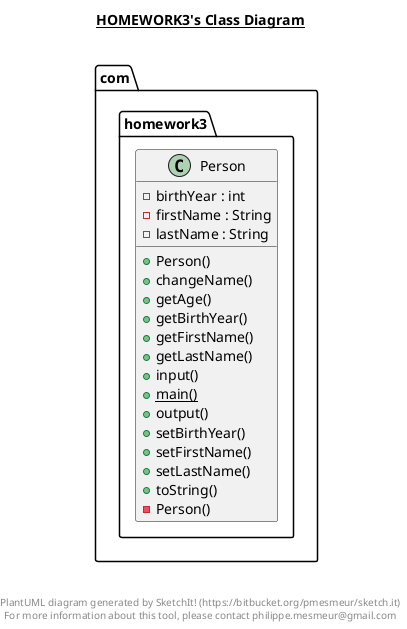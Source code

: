 @startuml

title __HOMEWORK3's Class Diagram__\n

  namespace com.homework3 {
    class com.homework3.Person {
        - birthYear : int
        - firstName : String
        - lastName : String
        + Person()
        + changeName()
        + getAge()
        + getBirthYear()
        + getFirstName()
        + getLastName()
        + input()
        {static} + main()
        + output()
        + setBirthYear()
        + setFirstName()
        + setLastName()
        + toString()
        - Person()
    }
  }
  



right footer


PlantUML diagram generated by SketchIt! (https://bitbucket.org/pmesmeur/sketch.it)
For more information about this tool, please contact philippe.mesmeur@gmail.com
endfooter

@enduml
